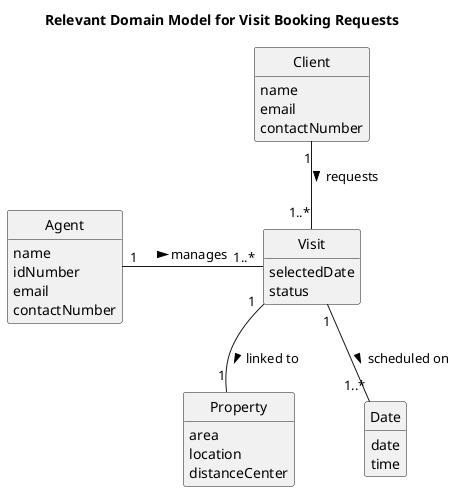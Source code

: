 plantuml
@startuml

hide circle
skinparam ClassAttributeIconSize 0
hide methods
skinparam ranksep 50
skinparam nodesep 70

title Relevant Domain Model for Visit Booking Requests

class Agent {
  name
  idNumber
  email
  contactNumber
}

class Visit {
  selectedDate
  status
}

class Property {
  area
  location
  distanceCenter
}

class Client {
  name
  email
  contactNumber
}

class Date {
  date
  time
}

Agent "1" -right- "1..*" Visit : manages >
Visit "1" -down- "1" Property : linked to >
Visit "1" -down- "1..*" Date : scheduled on >
Client "1" -down- "1..*" Visit : requests >

@enduml